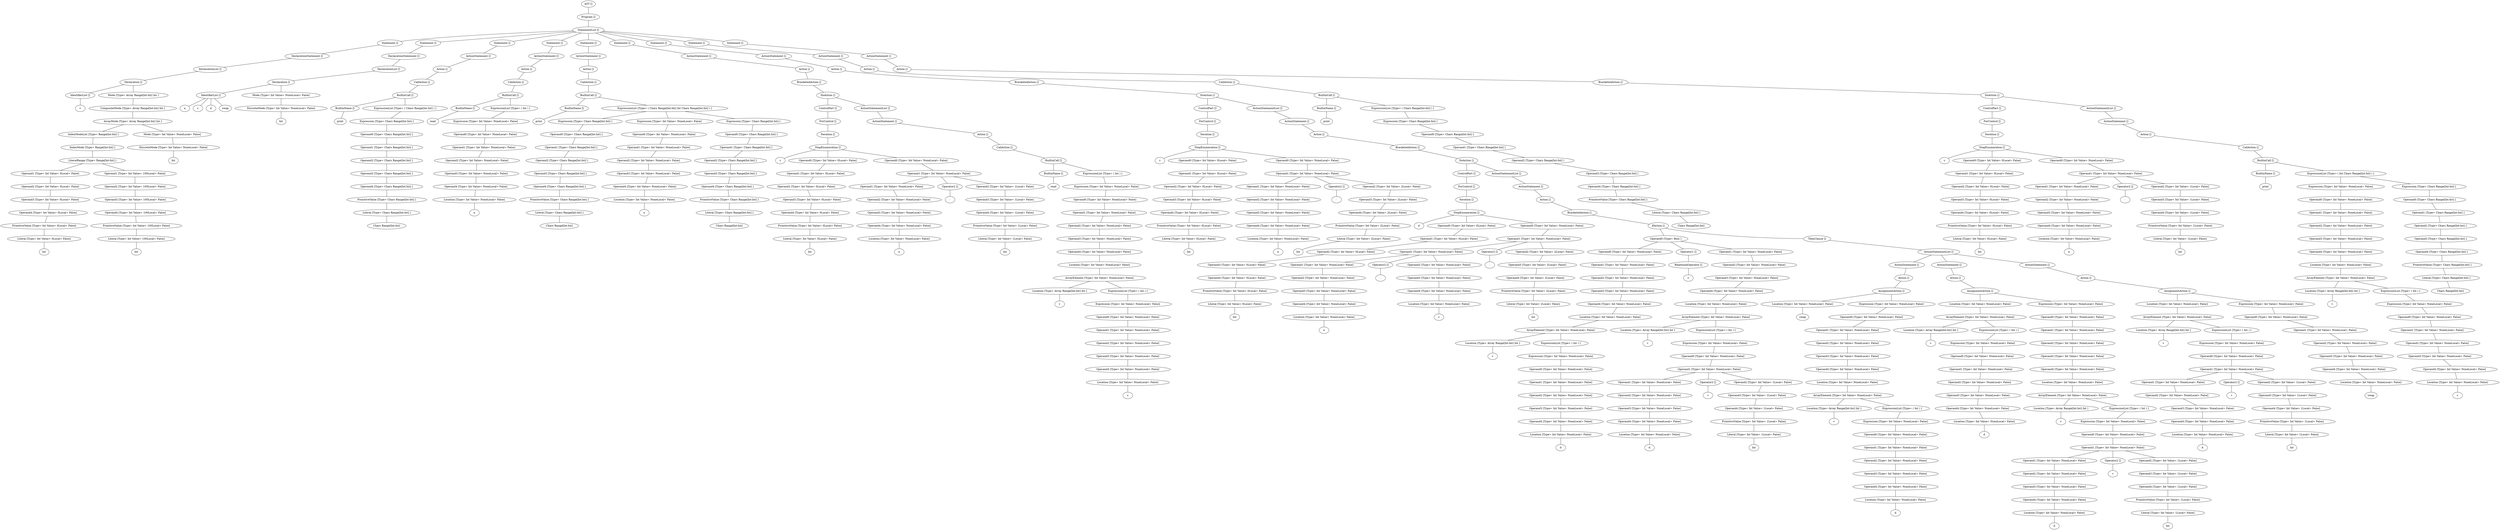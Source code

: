 graph G {
139842320703272 [label="AST []"];
139842320703384 [label="AST None"];
139842320703272 -- 139842320703384;
139842320703384 [label="Program []"];
139842320764600 [label="Program None"];
139842320703384 -- 139842320764600;
139842320764600 [label="StatementList []"];
139842321196704 [label="StatementList None"];
139842320764600 -- 139842321196704;
139842321196704 [label="Statement []"];
139842321249784 [label="Statement None"];
139842321196704 -- 139842321249784;
139842321249784 [label="DeclarationStatement []"];
139842321197096 [label="DeclarationStatement None"];
139842321249784 -- 139842321197096;
139842321197096 [label="DeclarationList []"];
139842321251800 [label="DeclarationList None"];
139842321197096 -- 139842321251800;
139842321251800 [label="Declaration []"];
139842321197208 [label="Declaration None"];
139842321251800 -- 139842321197208;
139842321197208 [label="IdentifierList []"];
12720041032267020930 [label=v];
139842321197208 -- 12720041032267020930;
139842321251688 [label="Declaration None"];
139842321251800 -- 139842321251688;
139842321251688 [label="Mode [Type= Array Range[Int:Int] Int ]"];
139842321196872 [label="Mode Array Range[Int:Int] Int"];
139842321251688 -- 139842321196872;
139842321196872 [label="CompositeMode [Type= Array Range[Int:Int] Int ]"];
139842321251744 [label="CompositeMode Array Range[Int:Int] Int"];
139842321196872 -- 139842321251744;
139842321251744 [label="ArrayMode [Type= Array Range[Int:Int] Int ]"];
139842321251184 [label="ArrayMode Array Range[Int:Int] Int"];
139842321251744 -- 139842321251184;
139842321251184 [label="IndexModeList [Type= Range[Int:Int] ]"];
139842321250792 [label="IndexModeList Range[Int:Int]"];
139842321251184 -- 139842321250792;
139842321250792 [label="IndexMode [Type= Range[Int:Int] ]"];
139842321251016 [label="IndexMode Range[Int:Int]"];
139842321250792 -- 139842321251016;
139842321251016 [label="LiteralRange [Type= Range[Int:Int] ]"];
139842321250512 [label="LiteralRange Range[Int:Int]"];
139842321251016 -- 139842321250512;
139842321250512 [label="Operand1 [Type= Int Value= 0Local= False]"];
139842321250456 [label="Operand1 Int"];
139842321250512 -- 139842321250456;
139842321250456 [label="Operand2 [Type= Int Value= 0Local= False]"];
139842321250288 [label="Operand2 Int"];
139842321250456 -- 139842321250288;
139842321250288 [label="Operand3 [Type= Int Value= 0Local= False]"];
139842321250008 [label="Operand3 Int"];
139842321250288 -- 139842321250008;
139842321250008 [label="Operand4 [Type= Int Value= 0Local= False]"];
139842321250848 [label="Operand4 Int"];
139842321250008 -- 139842321250848;
139842321250848 [label="PrimitiveValue [Type= Int Value= 0Local= False]"];
139842321197040 [label="PrimitiveValue Int"];
139842321250848 -- 139842321197040;
139842321197040 [label="Literal [Type= Int Value= 0Local= False]"];
12216059770608458370 [label=Int];
139842321197040 -- 12216059770608458370;
139842321251128 [label="LiteralRange Range[Int:Int]"];
139842321251016 -- 139842321251128;
139842321251128 [label="Operand1 [Type= Int Value= 100Local= False]"];
139842321250960 [label="Operand1 Int"];
139842321251128 -- 139842321250960;
139842321250960 [label="Operand2 [Type= Int Value= 100Local= False]"];
139842321252304 [label="Operand2 Int"];
139842321250960 -- 139842321252304;
139842321252304 [label="Operand3 [Type= Int Value= 100Local= False]"];
139842321250232 [label="Operand3 Int"];
139842321252304 -- 139842321250232;
139842321250232 [label="Operand4 [Type= Int Value= 100Local= False]"];
139842321250624 [label="Operand4 Int"];
139842321250232 -- 139842321250624;
139842321250624 [label="PrimitiveValue [Type= Int Value= 100Local= False]"];
139842321250064 [label="PrimitiveValue Int"];
139842321250624 -- 139842321250064;
139842321250064 [label="Literal [Type= Int Value= 100Local= False]"];
12727083392721450982 [label=Int];
139842321250064 -- 12727083392721450982;
139842321251240 [label="ArrayMode Array Range[Int:Int] Int"];
139842321251744 -- 139842321251240;
139842321251240 [label="Mode [Type= Int Value= NoneLocal= False]"];
139842321251352 [label="Mode Int"];
139842321251240 -- 139842321251352;
139842321251352 [label="DiscreteMode [Type= Int Value= NoneLocal= False]"];
9866920834913843516 [label=Int];
139842321251352 -- 9866920834913843516;
139842321251520 [label="StatementList None"];
139842320764600 -- 139842321251520;
139842321251520 [label="Statement []"];
139842321252136 [label="Statement None"];
139842321251520 -- 139842321252136;
139842321252136 [label="DeclarationStatement []"];
139842321250344 [label="DeclarationStatement None"];
139842321252136 -- 139842321250344;
139842321250344 [label="DeclarationList []"];
139842321251912 [label="DeclarationList None"];
139842321250344 -- 139842321251912;
139842321251912 [label="Declaration []"];
139842321251856 [label="Declaration None"];
139842321251912 -- 139842321251856;
139842321251856 [label="IdentifierList []"];
10211765210280245274 [label=n];
139842321251856 -- 10211765210280245274;
12060252665502109415 [label=c];
139842321251856 -- 12060252665502109415;
11877415220258737097 [label=d];
139842321251856 -- 11877415220258737097;
11336898923072706810 [label=swap];
139842321251856 -- 11336898923072706810;
139842321251408 [label="Declaration None"];
139842321251912 -- 139842321251408;
139842321251408 [label="Mode [Type= Int Value= NoneLocal= False]"];
139842321252024 [label="Mode Int"];
139842321251408 -- 139842321252024;
139842321252024 [label="DiscreteMode [Type= Int Value= NoneLocal= False]"];
11165804209212727778 [label=Int];
139842321252024 -- 11165804209212727778;
139842320785928 [label="StatementList None"];
139842320764600 -- 139842320785928;
139842320785928 [label="Statement []"];
139842320787440 [label="Statement None"];
139842320785928 -- 139842320787440;
139842320787440 [label="ActionStatement []"];
139842320787384 [label="ActionStatement None"];
139842320787440 -- 139842320787384;
139842320787384 [label="Action []"];
139842321252080 [label="Action None"];
139842320787384 -- 139842321252080;
139842321252080 [label="CallAction []"];
139842320787104 [label="CallAction None"];
139842321252080 -- 139842320787104;
139842320787104 [label="BuiltinCall []"];
139842321197264 [label="BuiltinCall None"];
139842320787104 -- 139842321197264;
139842321197264 [label="BuiltinName []"];
11423046915701303105 [label=print];
139842321197264 -- 11423046915701303105;
139842320786992 [label="BuiltinCall None"];
139842320787104 -- 139842320786992;
139842320786992 [label="ExpressionList [Type= ( Chars Range[Int:Int] ) ]"];
139842320786936 [label="ExpressionList ( Chars Range[Int:Int] )"];
139842320786992 -- 139842320786936;
139842320786936 [label="Expression [Type= Chars Range[Int:Int] ]"];
139842320786824 [label="Expression Chars Range[Int:Int]"];
139842320786936 -- 139842320786824;
139842320786824 [label="Operand0 [Type= Chars Range[Int:Int] ]"];
139842320786768 [label="Operand0 Chars Range[Int:Int]"];
139842320786824 -- 139842320786768;
139842320786768 [label="Operand1 [Type= Chars Range[Int:Int] ]"];
139842320786544 [label="Operand1 Chars Range[Int:Int]"];
139842320786768 -- 139842320786544;
139842320786544 [label="Operand2 [Type= Chars Range[Int:Int] ]"];
139842320786712 [label="Operand2 Chars Range[Int:Int]"];
139842320786544 -- 139842320786712;
139842320786712 [label="Operand3 [Type= Chars Range[Int:Int] ]"];
139842321196816 [label="Operand3 Chars Range[Int:Int]"];
139842320786712 -- 139842321196816;
139842321196816 [label="Operand4 [Type= Chars Range[Int:Int] ]"];
139842320786096 [label="Operand4 Chars Range[Int:Int]"];
139842321196816 -- 139842320786096;
139842320786096 [label="PrimitiveValue [Type= Chars Range[Int:Int] ]"];
139842320786208 [label="PrimitiveValue Chars Range[Int:Int]"];
139842320786096 -- 139842320786208;
139842320786208 [label="Literal [Type= Chars Range[Int:Int] ]"];
11605008480123605021 [label="Chars Range[Int:Int]"];
139842320786208 -- 11605008480123605021;
139842320787496 [label="StatementList None"];
139842320764600 -- 139842320787496;
139842320787496 [label="Statement []"];
139842320788448 [label="Statement None"];
139842320787496 -- 139842320788448;
139842320788448 [label="ActionStatement []"];
139842320788336 [label="ActionStatement None"];
139842320788448 -- 139842320788336;
139842320788336 [label="Action []"];
139842320787608 [label="Action None"];
139842320788336 -- 139842320787608;
139842320787608 [label="CallAction []"];
139842320788056 [label="CallAction None"];
139842320787608 -- 139842320788056;
139842320788056 [label="BuiltinCall []"];
139842321250680 [label="BuiltinCall None"];
139842320788056 -- 139842321250680;
139842321250680 [label="BuiltinName []"];
10662643353580689389 [label=read];
139842321250680 -- 10662643353580689389;
139842320788224 [label="BuiltinCall None"];
139842320788056 -- 139842320788224;
139842320788224 [label="ExpressionList [Type= ( Int ) ]"];
139842320787888 [label="ExpressionList ( Int )"];
139842320788224 -- 139842320787888;
139842320787888 [label="Expression [Type= Int Value= NoneLocal= False]"];
139842320788000 [label="Expression Int"];
139842320787888 -- 139842320788000;
139842320788000 [label="Operand0 [Type= Int Value= NoneLocal= False]"];
139842320787832 [label="Operand0 Int"];
139842320788000 -- 139842320787832;
139842320787832 [label="Operand1 [Type= Int Value= NoneLocal= False]"];
139842320787944 [label="Operand1 Int"];
139842320787832 -- 139842320787944;
139842320787944 [label="Operand2 [Type= Int Value= NoneLocal= False]"];
139842321252248 [label="Operand2 Int"];
139842320787944 -- 139842321252248;
139842321252248 [label="Operand3 [Type= Int Value= NoneLocal= False]"];
139842320787664 [label="Operand3 Int"];
139842321252248 -- 139842320787664;
139842320787664 [label="Operand4 [Type= Int Value= NoneLocal= False]"];
139842320787552 [label="Operand4 Int"];
139842320787664 -- 139842320787552;
139842320787552 [label="Location [Type= Int Value= NoneLocal= False]"];
9397450439219698588 [label=n];
139842320787552 -- 9397450439219698588;
139842320788504 [label="StatementList None"];
139842320764600 -- 139842320788504;
139842320788504 [label="Statement []"];
139842320806352 [label="Statement None"];
139842320788504 -- 139842320806352;
139842320806352 [label="ActionStatement []"];
139842320807248 [label="ActionStatement None"];
139842320806352 -- 139842320807248;
139842320807248 [label="Action []"];
139842320788672 [label="Action None"];
139842320807248 -- 139842320788672;
139842320788672 [label="CallAction []"];
139842320806464 [label="CallAction None"];
139842320788672 -- 139842320806464;
139842320806464 [label="BuiltinCall []"];
139842320787272 [label="BuiltinCall None"];
139842320806464 -- 139842320787272;
139842320787272 [label="BuiltinName []"];
12579668699323175012 [label=print];
139842320787272 -- 12579668699323175012;
139842320807080 [label="BuiltinCall None"];
139842320806464 -- 139842320807080;
139842320807080 [label="ExpressionList [Type= ( Chars Range[Int:Int] Int Chars Range[Int:Int] ) ]"];
139842320785592 [label="ExpressionList ( Chars Range[Int:Int] Int Chars Range[Int:Int] )"];
139842320807080 -- 139842320785592;
139842320785592 [label="Expression [Type= Chars Range[Int:Int] ]"];
139842320785536 [label="Expression Chars Range[Int:Int]"];
139842320785592 -- 139842320785536;
139842320785536 [label="Operand0 [Type= Chars Range[Int:Int] ]"];
139842320785480 [label="Operand0 Chars Range[Int:Int]"];
139842320785536 -- 139842320785480;
139842320785480 [label="Operand1 [Type= Chars Range[Int:Int] ]"];
139842320789344 [label="Operand1 Chars Range[Int:Int]"];
139842320785480 -- 139842320789344;
139842320789344 [label="Operand2 [Type= Chars Range[Int:Int] ]"];
139842320789400 [label="Operand2 Chars Range[Int:Int]"];
139842320789344 -- 139842320789400;
139842320789400 [label="Operand3 [Type= Chars Range[Int:Int] ]"];
139842320787160 [label="Operand3 Chars Range[Int:Int]"];
139842320789400 -- 139842320787160;
139842320787160 [label="Operand4 [Type= Chars Range[Int:Int] ]"];
139842320788784 [label="Operand4 Chars Range[Int:Int]"];
139842320787160 -- 139842320788784;
139842320788784 [label="PrimitiveValue [Type= Chars Range[Int:Int] ]"];
139842320788616 [label="PrimitiveValue Chars Range[Int:Int]"];
139842320788784 -- 139842320788616;
139842320788616 [label="Literal [Type= Chars Range[Int:Int] ]"];
11266680801666919374 [label="Chars Range[Int:Int]"];
139842320788616 -- 11266680801666919374;
139842320806240 [label="ExpressionList ( Chars Range[Int:Int] Int Chars Range[Int:Int] )"];
139842320807080 -- 139842320806240;
139842320806240 [label="Expression [Type= Int Value= NoneLocal= False]"];
139842320806128 [label="Expression Int"];
139842320806240 -- 139842320806128;
139842320806128 [label="Operand0 [Type= Int Value= NoneLocal= False]"];
139842320806072 [label="Operand0 Int"];
139842320806128 -- 139842320806072;
139842320806072 [label="Operand1 [Type= Int Value= NoneLocal= False]"];
139842320805960 [label="Operand1 Int"];
139842320806072 -- 139842320805960;
139842320805960 [label="Operand2 [Type= Int Value= NoneLocal= False]"];
139842320785816 [label="Operand2 Int"];
139842320805960 -- 139842320785816;
139842320785816 [label="Operand3 [Type= Int Value= NoneLocal= False]"];
139842320786040 [label="Operand3 Int"];
139842320785816 -- 139842320786040;
139842320786040 [label="Operand4 [Type= Int Value= NoneLocal= False]"];
139842320785984 [label="Operand4 Int"];
139842320786040 -- 139842320785984;
139842320785984 [label="Location [Type= Int Value= NoneLocal= False]"];
9669030883837663423 [label=n];
139842320785984 -- 9669030883837663423;
139842320807024 [label="ExpressionList ( Chars Range[Int:Int] Int Chars Range[Int:Int] )"];
139842320807080 -- 139842320807024;
139842320807024 [label="Expression [Type= Chars Range[Int:Int] ]"];
139842320806968 [label="Expression Chars Range[Int:Int]"];
139842320807024 -- 139842320806968;
139842320806968 [label="Operand0 [Type= Chars Range[Int:Int] ]"];
139842320806408 [label="Operand0 Chars Range[Int:Int]"];
139842320806968 -- 139842320806408;
139842320806408 [label="Operand1 [Type= Chars Range[Int:Int] ]"];
139842320806632 [label="Operand1 Chars Range[Int:Int]"];
139842320806408 -- 139842320806632;
139842320806632 [label="Operand2 [Type= Chars Range[Int:Int] ]"];
139842320785648 [label="Operand2 Chars Range[Int:Int]"];
139842320806632 -- 139842320785648;
139842320785648 [label="Operand3 [Type= Chars Range[Int:Int] ]"];
139842320806520 [label="Operand3 Chars Range[Int:Int]"];
139842320785648 -- 139842320806520;
139842320806520 [label="Operand4 [Type= Chars Range[Int:Int] ]"];
139842320789288 [label="Operand4 Chars Range[Int:Int]"];
139842320806520 -- 139842320789288;
139842320789288 [label="PrimitiveValue [Type= Chars Range[Int:Int] ]"];
139842320785704 [label="PrimitiveValue Chars Range[Int:Int]"];
139842320789288 -- 139842320785704;
139842320785704 [label="Literal [Type= Chars Range[Int:Int] ]"];
9533867453683216905 [label="Chars Range[Int:Int]"];
139842320785704 -- 9533867453683216905;
139842320806912 [label="StatementList None"];
139842320764600 -- 139842320806912;
139842320806912 [label="Statement []"];
139842292425000 [label="Statement None"];
139842320806912 -- 139842292425000;
139842292425000 [label="ActionStatement []"];
139842320808032 [label="ActionStatement None"];
139842292425000 -- 139842320808032;
139842320808032 [label="Action []"];
139842320806296 [label="Action None"];
139842320808032 -- 139842320806296;
139842320806296 [label="BracketedAction []"];
139842292425952 [label="BracketedAction None"];
139842320806296 -- 139842292425952;
139842292425952 [label="DoAction []"];
139842320807472 [label="DoAction None"];
139842292425952 -- 139842320807472;
139842320807472 [label="ControlPart []"];
139842320808480 [label="ControlPart None"];
139842320807472 -- 139842320808480;
139842320808480 [label="ForControl []"];
139842320807528 [label="ForControl None"];
139842320808480 -- 139842320807528;
139842320807528 [label="Iteration []"];
139842320808984 [label="Iteration None"];
139842320807528 -- 139842320808984;
139842320808984 [label="StepEnumeration []"];
9309514832194431099 [label=c];
139842320808984 -- 9309514832194431099;
139842320807920 [label="StepEnumeration None"];
139842320808984 -- 139842320807920;
139842320807920 [label="Operand0 [Type= Int Value= 0Local= False]"];
139842320807864 [label="Operand0 Int"];
139842320807920 -- 139842320807864;
139842320807864 [label="Operand1 [Type= Int Value= 0Local= False]"];
139842320807136 [label="Operand1 Int"];
139842320807864 -- 139842320807136;
139842320807136 [label="Operand2 [Type= Int Value= 0Local= False]"];
139842320788168 [label="Operand2 Int"];
139842320807136 -- 139842320788168;
139842320788168 [label="Operand3 [Type= Int Value= 0Local= False]"];
139842320807360 [label="Operand3 Int"];
139842320788168 -- 139842320807360;
139842320807360 [label="Operand4 [Type= Int Value= 0Local= False]"];
139842320807640 [label="Operand4 Int"];
139842320807360 -- 139842320807640;
139842320807640 [label="PrimitiveValue [Type= Int Value= 0Local= False]"];
139842320788280 [label="PrimitiveValue Int"];
139842320807640 -- 139842320788280;
139842320788280 [label="Literal [Type= Int Value= 0Local= False]"];
12935632216742045619 [label=Int];
139842320788280 -- 12935632216742045619;
139842320808424 [label="StepEnumeration None"];
139842320808984 -- 139842320808424;
139842320808424 [label="Operand0 [Type= Int Value= NoneLocal= False]"];
139842320808872 [label="Operand0 Int"];
139842320808424 -- 139842320808872;
139842320808872 [label="Operand1 [Type= Int Value= NoneLocal= False]"];
139842320808312 [label="Operand1 Int"];
139842320808872 -- 139842320808312;
139842320808312 [label="Operand1 [Type= Int Value= NoneLocal= False]"];
139842320808256 [label="Operand1 Int"];
139842320808312 -- 139842320808256;
139842320808256 [label="Operand2 [Type= Int Value= NoneLocal= False]"];
139842320808088 [label="Operand2 Int"];
139842320808256 -- 139842320808088;
139842320808088 [label="Operand3 [Type= Int Value= NoneLocal= False]"];
139842320808144 [label="Operand3 Int"];
139842320808088 -- 139842320808144;
139842320808144 [label="Operand4 [Type= Int Value= NoneLocal= False]"];
139842320807976 [label="Operand4 Int"];
139842320808144 -- 139842320807976;
139842320807976 [label="Location [Type= Int Value= NoneLocal= False]"];
13404010221887722002 [label=n];
139842320807976 -- 13404010221887722002;
139842320808368 [label="Operand1 Int"];
139842320808872 -- 139842320808368;
139842320808368 [label="Operator2 []"];
9294335394310025469 [label="-"];
139842320808368 -- 9294335394310025469;
139842320808816 [label="Operand1 Int"];
139842320808872 -- 139842320808816;
139842320808816 [label="Operand2 [Type= Int Value= 1Local= False]"];
139842320808760 [label="Operand2 Int"];
139842320808816 -- 139842320808760;
139842320808760 [label="Operand3 [Type= Int Value= 1Local= False]"];
139842320808648 [label="Operand3 Int"];
139842320808760 -- 139842320808648;
139842320808648 [label="Operand4 [Type= Int Value= 1Local= False]"];
139842320808536 [label="Operand4 Int"];
139842320808648 -- 139842320808536;
139842320808536 [label="PrimitiveValue [Type= Int Value= 1Local= False]"];
139842320808200 [label="PrimitiveValue Int"];
139842320808536 -- 139842320808200;
139842320808200 [label="Literal [Type= Int Value= 1Local= False]"];
13191225353159334919 [label=Int];
139842320808200 -- 13191225353159334919;
139842320809040 [label="DoAction None"];
139842292425952 -- 139842320809040;
139842320809040 [label="ActionStatementList []"];
139842292424832 [label="ActionStatementList None"];
139842320809040 -- 139842292424832;
139842292424832 [label="ActionStatement []"];
139842320809824 [label="ActionStatement None"];
139842292424832 -- 139842320809824;
139842320809824 [label="Action []"];
139842320807416 [label="Action None"];
139842320809824 -- 139842320807416;
139842320807416 [label="CallAction []"];
139842292426176 [label="CallAction None"];
139842320807416 -- 139842292426176;
139842292426176 [label="BuiltinCall []"];
139842320807584 [label="BuiltinCall None"];
139842292426176 -- 139842320807584;
139842320807584 [label="BuiltinName []"];
13310017036254171709 [label=read];
139842320807584 -- 13310017036254171709;
139842292426344 [label="BuiltinCall None"];
139842292426176 -- 139842292426344;
139842292426344 [label="ExpressionList [Type= ( Int ) ]"];
139842320809936 [label="ExpressionList ( Int )"];
139842292426344 -- 139842320809936;
139842320809936 [label="Expression [Type= Int Value= NoneLocal= False]"];
139842320809320 [label="Expression Int"];
139842320809936 -- 139842320809320;
139842320809320 [label="Operand0 [Type= Int Value= NoneLocal= False]"];
139842320809712 [label="Operand0 Int"];
139842320809320 -- 139842320809712;
139842320809712 [label="Operand1 [Type= Int Value= NoneLocal= False]"];
139842320809152 [label="Operand1 Int"];
139842320809712 -- 139842320809152;
139842320809152 [label="Operand2 [Type= Int Value= NoneLocal= False]"];
139842320809880 [label="Operand2 Int"];
139842320809152 -- 139842320809880;
139842320809880 [label="Operand3 [Type= Int Value= NoneLocal= False]"];
139842320809768 [label="Operand3 Int"];
139842320809880 -- 139842320809768;
139842320809768 [label="Operand4 [Type= Int Value= NoneLocal= False]"];
139842320807808 [label="Operand4 Int"];
139842320809768 -- 139842320807808;
139842320807808 [label="Location [Type= Int Value= NoneLocal= False]"];
139842320809656 [label="Location Int"];
139842320807808 -- 139842320809656;
139842320809656 [label="ArrayElement [Type= Int Value= NoneLocal= False]"];
139842320807752 [label="ArrayElement Int"];
139842320809656 -- 139842320807752;
139842320807752 [label="Location [Type= Array Range[Int:Int] Int ]"];
10754592179529503014 [label=v];
139842320807752 -- 10754592179529503014;
139842320809600 [label="ArrayElement Int"];
139842320809656 -- 139842320809600;
139842320809600 [label="ExpressionList [Type= ( Int ) ]"];
139842320809544 [label="ExpressionList ( Int )"];
139842320809600 -- 139842320809544;
139842320809544 [label="Expression [Type= Int Value= NoneLocal= False]"];
139842320809488 [label="Expression Int"];
139842320809544 -- 139842320809488;
139842320809488 [label="Operand0 [Type= Int Value= NoneLocal= False]"];
139842320809432 [label="Operand0 Int"];
139842320809488 -- 139842320809432;
139842320809432 [label="Operand1 [Type= Int Value= NoneLocal= False]"];
139842320809376 [label="Operand1 Int"];
139842320809432 -- 139842320809376;
139842320809376 [label="Operand2 [Type= Int Value= NoneLocal= False]"];
139842320809208 [label="Operand2 Int"];
139842320809376 -- 139842320809208;
139842320809208 [label="Operand3 [Type= Int Value= NoneLocal= False]"];
139842320809264 [label="Operand3 Int"];
139842320809208 -- 139842320809264;
139842320809264 [label="Operand4 [Type= Int Value= NoneLocal= False]"];
139842320809096 [label="Operand4 Int"];
139842320809264 -- 139842320809096;
139842320809096 [label="Location [Type= Int Value= NoneLocal= False]"];
11796345685395383219 [label=c];
139842320809096 -- 11796345685395383219;
139842292424944 [label="StatementList None"];
139842320764600 -- 139842292424944;
139842292424944 [label="Statement []"];
139842320702376 [label="Statement None"];
139842292424944 -- 139842320702376;
139842320702376 [label="ActionStatement []"];
139842292425448 [label="ActionStatement None"];
139842320702376 -- 139842292425448;
139842292425448 [label="Action []"];
139842292424888 [label="Action None"];
139842292425448 -- 139842292424888;
139842292424888 [label="BracketedAction []"];
139842320669216 [label="BracketedAction None"];
139842292424888 -- 139842320669216;
139842320669216 [label="DoAction []"];
139842292425168 [label="DoAction None"];
139842320669216 -- 139842292425168;
139842292425168 [label="ControlPart []"];
139842292425728 [label="ControlPart None"];
139842292425168 -- 139842292425728;
139842292425728 [label="ForControl []"];
139842292425224 [label="ForControl None"];
139842292425728 -- 139842292425224;
139842292425224 [label="Iteration []"];
139842320667704 [label="Iteration None"];
139842292425224 -- 139842320667704;
139842320667704 [label="StepEnumeration []"];
12440874340753702029 [label=c];
139842320667704 -- 12440874340753702029;
139842292425616 [label="StepEnumeration None"];
139842320667704 -- 139842292425616;
139842292425616 [label="Operand0 [Type= Int Value= 0Local= False]"];
139842292425560 [label="Operand0 Int"];
139842292425616 -- 139842292425560;
139842292425560 [label="Operand1 [Type= Int Value= 0Local= False]"];
139842292426008 [label="Operand1 Int"];
139842292425560 -- 139842292426008;
139842292426008 [label="Operand2 [Type= Int Value= 0Local= False]"];
139842320807192 [label="Operand2 Int"];
139842292426008 -- 139842320807192;
139842320807192 [label="Operand3 [Type= Int Value= 0Local= False]"];
139842292425056 [label="Operand3 Int"];
139842320807192 -- 139842292425056;
139842292425056 [label="Operand4 [Type= Int Value= 0Local= False]"];
139842292425336 [label="Operand4 Int"];
139842292425056 -- 139842292425336;
139842292425336 [label="PrimitiveValue [Type= Int Value= 0Local= False]"];
139842320807304 [label="PrimitiveValue Int"];
139842292425336 -- 139842320807304;
139842320807304 [label="Literal [Type= Int Value= 0Local= False]"];
12793758727433470372 [label=Int];
139842320807304 -- 12793758727433470372;
139842320667144 [label="StepEnumeration None"];
139842320667704 -- 139842320667144;
139842320667144 [label="Operand0 [Type= Int Value= NoneLocal= False]"];
139842320667592 [label="Operand0 Int"];
139842320667144 -- 139842320667592;
139842320667592 [label="Operand1 [Type= Int Value= NoneLocal= False]"];
139842320667088 [label="Operand1 Int"];
139842320667592 -- 139842320667088;
139842320667088 [label="Operand1 [Type= Int Value= NoneLocal= False]"];
139842320666976 [label="Operand1 Int"];
139842320667088 -- 139842320666976;
139842320666976 [label="Operand2 [Type= Int Value= NoneLocal= False]"];
139842292425784 [label="Operand2 Int"];
139842320666976 -- 139842292425784;
139842292425784 [label="Operand3 [Type= Int Value= NoneLocal= False]"];
139842292425840 [label="Operand3 Int"];
139842292425784 -- 139842292425840;
139842292425840 [label="Operand4 [Type= Int Value= NoneLocal= False]"];
139842292425672 [label="Operand4 Int"];
139842292425840 -- 139842292425672;
139842292425672 [label="Location [Type= Int Value= NoneLocal= False]"];
13659173764892435066 [label=n];
139842292425672 -- 13659173764892435066;
139842320667032 [label="Operand1 Int"];
139842320667592 -- 139842320667032;
139842320667032 [label="Operator2 []"];
10469591709229767035 [label="-"];
139842320667032 -- 10469591709229767035;
139842320667536 [label="Operand1 Int"];
139842320667592 -- 139842320667536;
139842320667536 [label="Operand2 [Type= Int Value= 2Local= False]"];
139842320667480 [label="Operand2 Int"];
139842320667536 -- 139842320667480;
139842320667480 [label="Operand3 [Type= Int Value= 2Local= False]"];
139842320667368 [label="Operand3 Int"];
139842320667480 -- 139842320667368;
139842320667368 [label="Operand4 [Type= Int Value= 2Local= False]"];
139842320667256 [label="Operand4 Int"];
139842320667368 -- 139842320667256;
139842320667256 [label="PrimitiveValue [Type= Int Value= 2Local= False]"];
139842292425896 [label="PrimitiveValue Int"];
139842320667256 -- 139842292425896;
139842292425896 [label="Literal [Type= Int Value= 2Local= False]"];
13253173590378308518 [label=Int];
139842292425896 -- 13253173590378308518;
139842320667648 [label="DoAction None"];
139842320669216 -- 139842320667648;
139842320667648 [label="ActionStatementList []"];
139842320701648 [label="ActionStatementList None"];
139842320667648 -- 139842320701648;
139842320701648 [label="ActionStatement []"];
139842320668432 [label="ActionStatement None"];
139842320701648 -- 139842320668432;
139842320668432 [label="Action []"];
139842292425504 [label="Action None"];
139842320668432 -- 139842292425504;
139842292425504 [label="BracketedAction []"];
139842320700528 [label="BracketedAction None"];
139842292425504 -- 139842320700528;
139842320700528 [label="DoAction []"];
139842320667760 [label="DoAction None"];
139842320700528 -- 139842320667760;
139842320667760 [label="ControlPart []"];
139842320669328 [label="ControlPart None"];
139842320667760 -- 139842320669328;
139842320669328 [label="ForControl []"];
139842320667816 [label="ForControl None"];
139842320669328 -- 139842320667816;
139842320667816 [label="Iteration []"];
139842320669720 [label="Iteration None"];
139842320667816 -- 139842320669720;
139842320669720 [label="StepEnumeration []"];
13635493444207654016 [label=d];
139842320669720 -- 13635493444207654016;
139842320668320 [label="StepEnumeration None"];
139842320669720 -- 139842320668320;
139842320668320 [label="Operand0 [Type= Int Value= 0Local= False]"];
139842320668264 [label="Operand0 Int"];
139842320668320 -- 139842320668264;
139842320668264 [label="Operand1 [Type= Int Value= 0Local= False]"];
139842320668208 [label="Operand1 Int"];
139842320668264 -- 139842320668208;
139842320668208 [label="Operand2 [Type= Int Value= 0Local= False]"];
139842320668152 [label="Operand2 Int"];
139842320668208 -- 139842320668152;
139842320668152 [label="Operand3 [Type= Int Value= 0Local= False]"];
139842292425112 [label="Operand3 Int"];
139842320668152 -- 139842292425112;
139842292425112 [label="Operand4 [Type= Int Value= 0Local= False]"];
139842320667928 [label="Operand4 Int"];
139842292425112 -- 139842320667928;
139842320667928 [label="PrimitiveValue [Type= Int Value= 0Local= False]"];
139842292425280 [label="PrimitiveValue Int"];
139842320667928 -- 139842292425280;
139842292425280 [label="Literal [Type= Int Value= 0Local= False]"];
9362023271486978724 [label=Int];
139842292425280 -- 9362023271486978724;
139842320669272 [label="StepEnumeration None"];
139842320669720 -- 139842320669272;
139842320669272 [label="Operand0 [Type= Int Value= NoneLocal= False]"];
139842320669608 [label="Operand0 Int"];
139842320669272 -- 139842320669608;
139842320669608 [label="Operand1 [Type= Int Value= NoneLocal= False]"];
139842320669160 [label="Operand1 Int"];
139842320669608 -- 139842320669160;
139842320669160 [label="Operand1 [Type= Int Value= NoneLocal= False]"];
139842320668712 [label="Operand1 Int"];
139842320669160 -- 139842320668712;
139842320668712 [label="Operand1 [Type= Int Value= NoneLocal= False]"];
139842320668656 [label="Operand1 Int"];
139842320668712 -- 139842320668656;
139842320668656 [label="Operand2 [Type= Int Value= NoneLocal= False]"];
139842320668488 [label="Operand2 Int"];
139842320668656 -- 139842320668488;
139842320668488 [label="Operand3 [Type= Int Value= NoneLocal= False]"];
139842320668544 [label="Operand3 Int"];
139842320668488 -- 139842320668544;
139842320668544 [label="Operand4 [Type= Int Value= NoneLocal= False]"];
139842320668376 [label="Operand4 Int"];
139842320668544 -- 139842320668376;
139842320668376 [label="Location [Type= Int Value= NoneLocal= False]"];
12320853532067364461 [label=n];
139842320668376 -- 12320853532067364461;
139842320668768 [label="Operand1 Int"];
139842320669160 -- 139842320668768;
139842320668768 [label="Operator2 []"];
12476225693347223298 [label="-"];
139842320668768 -- 12476225693347223298;
139842320669104 [label="Operand1 Int"];
139842320669160 -- 139842320669104;
139842320669104 [label="Operand2 [Type= Int Value= NoneLocal= False]"];
139842320668992 [label="Operand2 Int"];
139842320669104 -- 139842320668992;
139842320668992 [label="Operand3 [Type= Int Value= NoneLocal= False]"];
139842320668936 [label="Operand3 Int"];
139842320668992 -- 139842320668936;
139842320668936 [label="Operand4 [Type= Int Value= NoneLocal= False]"];
139842320668600 [label="Operand4 Int"];
139842320668936 -- 139842320668600;
139842320668600 [label="Location [Type= Int Value= NoneLocal= False]"];
9963137530295669168 [label=c];
139842320668600 -- 9963137530295669168;
139842320668824 [label="Operand1 Int"];
139842320669608 -- 139842320668824;
139842320668824 [label="Operator2 []"];
10045968599652260822 [label="-"];
139842320668824 -- 10045968599652260822;
139842320669552 [label="Operand1 Int"];
139842320669608 -- 139842320669552;
139842320669552 [label="Operand2 [Type= Int Value= 2Local= False]"];
139842320669496 [label="Operand2 Int"];
139842320669552 -- 139842320669496;
139842320669496 [label="Operand3 [Type= Int Value= 2Local= False]"];
139842320668880 [label="Operand3 Int"];
139842320669496 -- 139842320668880;
139842320668880 [label="Operand4 [Type= Int Value= 2Local= False]"];
139842320669384 [label="Operand4 Int"];
139842320668880 -- 139842320669384;
139842320669384 [label="PrimitiveValue [Type= Int Value= 2Local= False]"];
139842320669048 [label="PrimitiveValue Int"];
139842320669384 -- 139842320669048;
139842320669048 [label="Literal [Type= Int Value= 2Local= False]"];
12640307871036098862 [label=Int];
139842320669048 -- 12640307871036098862;
139842320669664 [label="DoAction None"];
139842320700528 -- 139842320669664;
139842320669664 [label="ActionStatementList []"];
139842320688520 [label="ActionStatementList None"];
139842320669664 -- 139842320688520;
139842320688520 [label="ActionStatement []"];
139842320688688 [label="ActionStatement None"];
139842320688520 -- 139842320688688;
139842320688688 [label="Action []"];
139842320668040 [label="Action None"];
139842320688688 -- 139842320668040;
139842320668040 [label="BracketedAction []"];
139842320688464 [label="BracketedAction None"];
139842320668040 -- 139842320688464;
139842320688464 [label="IfAction []"];
139842320688016 [label="IfAction None"];
139842320688464 -- 139842320688016;
139842320688016 [label="Operand0 [Type= Bool ]"];
139842320669944 [label="Operand0 Bool"];
139842320688016 -- 139842320669944;
139842320669944 [label="Operand0 [Type= Int Value= NoneLocal= False]"];
139842320670336 [label="Operand0 Int"];
139842320669944 -- 139842320670336;
139842320670336 [label="Operand1 [Type= Int Value= NoneLocal= False]"];
139842320669776 [label="Operand1 Int"];
139842320670336 -- 139842320669776;
139842320669776 [label="Operand2 [Type= Int Value= NoneLocal= False]"];
139842320670504 [label="Operand2 Int"];
139842320669776 -- 139842320670504;
139842320670504 [label="Operand3 [Type= Int Value= NoneLocal= False]"];
139842320670392 [label="Operand3 Int"];
139842320670504 -- 139842320670392;
139842320670392 [label="Operand4 [Type= Int Value= NoneLocal= False]"];
139842320667200 [label="Operand4 Int"];
139842320670392 -- 139842320667200;
139842320667200 [label="Location [Type= Int Value= NoneLocal= False]"];
139842320670280 [label="Location Int"];
139842320667200 -- 139842320670280;
139842320670280 [label="ArrayElement [Type= Int Value= NoneLocal= False]"];
139842320667872 [label="ArrayElement Int"];
139842320670280 -- 139842320667872;
139842320667872 [label="Location [Type= Array Range[Int:Int] Int ]"];
11503392307069489056 [label=v];
139842320667872 -- 11503392307069489056;
139842320670224 [label="ArrayElement Int"];
139842320670280 -- 139842320670224;
139842320670224 [label="ExpressionList [Type= ( Int ) ]"];
139842320670168 [label="ExpressionList ( Int )"];
139842320670224 -- 139842320670168;
139842320670168 [label="Expression [Type= Int Value= NoneLocal= False]"];
139842320670112 [label="Expression Int"];
139842320670168 -- 139842320670112;
139842320670112 [label="Operand0 [Type= Int Value= NoneLocal= False]"];
139842320670056 [label="Operand0 Int"];
139842320670112 -- 139842320670056;
139842320670056 [label="Operand1 [Type= Int Value= NoneLocal= False]"];
139842320670000 [label="Operand1 Int"];
139842320670056 -- 139842320670000;
139842320670000 [label="Operand2 [Type= Int Value= NoneLocal= False]"];
139842320669832 [label="Operand2 Int"];
139842320670000 -- 139842320669832;
139842320669832 [label="Operand3 [Type= Int Value= NoneLocal= False]"];
139842320669888 [label="Operand3 Int"];
139842320669832 -- 139842320669888;
139842320669888 [label="Operand4 [Type= Int Value= NoneLocal= False]"];
139842320668096 [label="Operand4 Int"];
139842320669888 -- 139842320668096;
139842320668096 [label="Location [Type= Int Value= NoneLocal= False]"];
9595027676410553585 [label=d];
139842320668096 -- 9595027676410553585;
139842320670448 [label="Operand0 Bool"];
139842320688016 -- 139842320670448;
139842320670448 [label="Operator1 []"];
139842320670560 [label="Operator1 None"];
139842320670448 -- 139842320670560;
139842320670560 [label="RelationalOperator []"];
11247826587417892726 [label=">"];
139842320670560 -- 11247826587417892726;
139842320688240 [label="Operand0 Bool"];
139842320688016 -- 139842320688240;
139842320688240 [label="Operand1 [Type= Int Value= NoneLocal= False]"];
139842320687344 [label="Operand1 Int"];
139842320688240 -- 139842320687344;
139842320687344 [label="Operand2 [Type= Int Value= NoneLocal= False]"];
139842320688576 [label="Operand2 Int"];
139842320687344 -- 139842320688576;
139842320688576 [label="Operand3 [Type= Int Value= NoneLocal= False]"];
139842320688408 [label="Operand3 Int"];
139842320688576 -- 139842320688408;
139842320688408 [label="Operand4 [Type= Int Value= NoneLocal= False]"];
139842320687288 [label="Operand4 Int"];
139842320688408 -- 139842320687288;
139842320687288 [label="Location [Type= Int Value= NoneLocal= False]"];
139842320687792 [label="Location Int"];
139842320687288 -- 139842320687792;
139842320687792 [label="ArrayElement [Type= Int Value= NoneLocal= False]"];
139842320670672 [label="ArrayElement Int"];
139842320687792 -- 139842320670672;
139842320670672 [label="Location [Type= Array Range[Int:Int] Int ]"];
11857453279319473765 [label=v];
139842320670672 -- 11857453279319473765;
139842320688352 [label="ArrayElement Int"];
139842320687792 -- 139842320688352;
139842320688352 [label="ExpressionList [Type= ( Int ) ]"];
139842320688296 [label="ExpressionList ( Int )"];
139842320688352 -- 139842320688296;
139842320688296 [label="Expression [Type= Int Value= NoneLocal= False]"];
139842320687736 [label="Expression Int"];
139842320688296 -- 139842320687736;
139842320687736 [label="Operand0 [Type= Int Value= NoneLocal= False]"];
139842320688184 [label="Operand0 Int"];
139842320687736 -- 139842320688184;
139842320688184 [label="Operand1 [Type= Int Value= NoneLocal= False]"];
139842320687624 [label="Operand1 Int"];
139842320688184 -- 139842320687624;
139842320687624 [label="Operand1 [Type= Int Value= NoneLocal= False]"];
139842320687568 [label="Operand1 Int"];
139842320687624 -- 139842320687568;
139842320687568 [label="Operand2 [Type= Int Value= NoneLocal= False]"];
139842320687400 [label="Operand2 Int"];
139842320687568 -- 139842320687400;
139842320687400 [label="Operand3 [Type= Int Value= NoneLocal= False]"];
139842320687456 [label="Operand3 Int"];
139842320687400 -- 139842320687456;
139842320687456 [label="Operand4 [Type= Int Value= NoneLocal= False]"];
139842320687176 [label="Operand4 Int"];
139842320687456 -- 139842320687176;
139842320687176 [label="Location [Type= Int Value= NoneLocal= False]"];
12384374974173308991 [label=d];
139842320687176 -- 12384374974173308991;
139842320687680 [label="Operand1 Int"];
139842320688184 -- 139842320687680;
139842320687680 [label="Operator2 []"];
10896328626064060794 [label="+"];
139842320687680 -- 10896328626064060794;
139842320688128 [label="Operand1 Int"];
139842320688184 -- 139842320688128;
139842320688128 [label="Operand2 [Type= Int Value= 1Local= False]"];
139842320688072 [label="Operand2 Int"];
139842320688128 -- 139842320688072;
139842320688072 [label="Operand3 [Type= Int Value= 1Local= False]"];
139842320687960 [label="Operand3 Int"];
139842320688072 -- 139842320687960;
139842320687960 [label="Operand4 [Type= Int Value= 1Local= False]"];
139842320687848 [label="Operand4 Int"];
139842320687960 -- 139842320687848;
139842320687848 [label="PrimitiveValue [Type= Int Value= 1Local= False]"];
139842320687512 [label="PrimitiveValue Int"];
139842320687848 -- 139842320687512;
139842320687512 [label="Literal [Type= Int Value= 1Local= False]"];
11479689263708125290 [label=Int];
139842320687512 -- 11479689263708125290;
139842320700416 [label="IfAction None"];
139842320688464 -- 139842320700416;
139842320700416 [label="ThenClause []"];
139842320702208 [label="ThenClause None"];
139842320700416 -- 139842320702208;
139842320702208 [label="ActionStatementList []"];
139842320689920 [label="ActionStatementList None"];
139842320702208 -- 139842320689920;
139842320689920 [label="ActionStatement []"];
139842320688744 [label="ActionStatement None"];
139842320689920 -- 139842320688744;
139842320688744 [label="Action []"];
139842320689808 [label="Action None"];
139842320688744 -- 139842320689808;
139842320689808 [label="AssignmentAction []"];
139842320670616 [label="AssignmentAction None"];
139842320689808 -- 139842320670616;
139842320670616 [label="Location [Type= Int Value= NoneLocal= False]"];
13513196262869956616 [label=swap];
139842320670616 -- 13513196262869956616;
139842320689752 [label="AssignmentAction None"];
139842320689808 -- 139842320689752;
139842320689752 [label="Expression [Type= Int Value= NoneLocal= False]"];
139842320689136 [label="Expression Int"];
139842320689752 -- 139842320689136;
139842320689136 [label="Operand0 [Type= Int Value= NoneLocal= False]"];
139842320689528 [label="Operand0 Int"];
139842320689136 -- 139842320689528;
139842320689528 [label="Operand1 [Type= Int Value= NoneLocal= False]"];
139842320688968 [label="Operand1 Int"];
139842320689528 -- 139842320688968;
139842320688968 [label="Operand2 [Type= Int Value= NoneLocal= False]"];
139842320689696 [label="Operand2 Int"];
139842320688968 -- 139842320689696;
139842320689696 [label="Operand3 [Type= Int Value= NoneLocal= False]"];
139842320689584 [label="Operand3 Int"];
139842320689696 -- 139842320689584;
139842320689584 [label="Operand4 [Type= Int Value= NoneLocal= False]"];
139842320687232 [label="Operand4 Int"];
139842320689584 -- 139842320687232;
139842320687232 [label="Location [Type= Int Value= NoneLocal= False]"];
139842320689472 [label="Location Int"];
139842320687232 -- 139842320689472;
139842320689472 [label="ArrayElement [Type= Int Value= NoneLocal= False]"];
139842320688856 [label="ArrayElement Int"];
139842320689472 -- 139842320688856;
139842320688856 [label="Location [Type= Array Range[Int:Int] Int ]"];
13238984663246376241 [label=v];
139842320688856 -- 13238984663246376241;
139842320689416 [label="ArrayElement Int"];
139842320689472 -- 139842320689416;
139842320689416 [label="ExpressionList [Type= ( Int ) ]"];
139842320689360 [label="ExpressionList ( Int )"];
139842320689416 -- 139842320689360;
139842320689360 [label="Expression [Type= Int Value= NoneLocal= False]"];
139842320689304 [label="Expression Int"];
139842320689360 -- 139842320689304;
139842320689304 [label="Operand0 [Type= Int Value= NoneLocal= False]"];
139842320689248 [label="Operand0 Int"];
139842320689304 -- 139842320689248;
139842320689248 [label="Operand1 [Type= Int Value= NoneLocal= False]"];
139842320689192 [label="Operand1 Int"];
139842320689248 -- 139842320689192;
139842320689192 [label="Operand2 [Type= Int Value= NoneLocal= False]"];
139842320689024 [label="Operand2 Int"];
139842320689192 -- 139842320689024;
139842320689024 [label="Operand3 [Type= Int Value= NoneLocal= False]"];
139842320689080 [label="Operand3 Int"];
139842320689024 -- 139842320689080;
139842320689080 [label="Operand4 [Type= Int Value= NoneLocal= False]"];
139842320688632 [label="Operand4 Int"];
139842320689080 -- 139842320688632;
139842320688632 [label="Location [Type= Int Value= NoneLocal= False]"];
11262396623647273416 [label=d];
139842320688632 -- 11262396623647273416;
139842320700472 [label="ActionStatementList None"];
139842320702208 -- 139842320700472;
139842320700472 [label="ActionStatement []"];
139842320690816 [label="ActionStatement None"];
139842320700472 -- 139842320690816;
139842320690816 [label="Action []"];
139842320700360 [label="Action None"];
139842320690816 -- 139842320700360;
139842320700360 [label="AssignmentAction []"];
139842320689640 [label="AssignmentAction None"];
139842320700360 -- 139842320689640;
139842320689640 [label="Location [Type= Int Value= NoneLocal= False]"];
139842320690592 [label="Location Int"];
139842320689640 -- 139842320690592;
139842320690592 [label="ArrayElement [Type= Int Value= NoneLocal= False]"];
139842320688912 [label="ArrayElement Int"];
139842320690592 -- 139842320688912;
139842320688912 [label="Location [Type= Array Range[Int:Int] Int ]"];
11064634258058305824 [label=v];
139842320688912 -- 11064634258058305824;
139842320690536 [label="ArrayElement Int"];
139842320690592 -- 139842320690536;
139842320690536 [label="ExpressionList [Type= ( Int ) ]"];
139842320690480 [label="ExpressionList ( Int )"];
139842320690536 -- 139842320690480;
139842320690480 [label="Expression [Type= Int Value= NoneLocal= False]"];
139842320690424 [label="Expression Int"];
139842320690480 -- 139842320690424;
139842320690424 [label="Operand0 [Type= Int Value= NoneLocal= False]"];
139842320690368 [label="Operand0 Int"];
139842320690424 -- 139842320690368;
139842320690368 [label="Operand1 [Type= Int Value= NoneLocal= False]"];
139842320690312 [label="Operand1 Int"];
139842320690368 -- 139842320690312;
139842320690312 [label="Operand2 [Type= Int Value= NoneLocal= False]"];
139842320690144 [label="Operand2 Int"];
139842320690312 -- 139842320690144;
139842320690144 [label="Operand3 [Type= Int Value= NoneLocal= False]"];
139842320690200 [label="Operand3 Int"];
139842320690144 -- 139842320690200;
139842320690200 [label="Operand4 [Type= Int Value= NoneLocal= False]"];
139842320690032 [label="Operand4 Int"];
139842320690200 -- 139842320690032;
139842320690032 [label="Location [Type= Int Value= NoneLocal= False]"];
13580419549721596733 [label=d];
139842320690032 -- 13580419549721596733;
139842320700304 [label="AssignmentAction None"];
139842320700360 -- 139842320700304;
139842320700304 [label="Expression [Type= Int Value= NoneLocal= False]"];
139842320699744 [label="Expression Int"];
139842320700304 -- 139842320699744;
139842320699744 [label="Operand0 [Type= Int Value= NoneLocal= False]"];
139842320699968 [label="Operand0 Int"];
139842320699744 -- 139842320699968;
139842320699968 [label="Operand1 [Type= Int Value= NoneLocal= False]"];
139842320690256 [label="Operand1 Int"];
139842320699968 -- 139842320690256;
139842320690256 [label="Operand2 [Type= Int Value= NoneLocal= False]"];
139842320700248 [label="Operand2 Int"];
139842320690256 -- 139842320700248;
139842320700248 [label="Operand3 [Type= Int Value= NoneLocal= False]"];
139842320700136 [label="Operand3 Int"];
139842320700248 -- 139842320700136;
139842320700136 [label="Operand4 [Type= Int Value= NoneLocal= False]"];
139842320690088 [label="Operand4 Int"];
139842320700136 -- 139842320690088;
139842320690088 [label="Location [Type= Int Value= NoneLocal= False]"];
139842320699520 [label="Location Int"];
139842320690088 -- 139842320699520;
139842320699520 [label="ArrayElement [Type= Int Value= NoneLocal= False]"];
139842320690704 [label="ArrayElement Int"];
139842320699520 -- 139842320690704;
139842320690704 [label="Location [Type= Array Range[Int:Int] Int ]"];
10154637572960053361 [label=v];
139842320690704 -- 10154637572960053361;
139842320700080 [label="ArrayElement Int"];
139842320699520 -- 139842320700080;
139842320700080 [label="ExpressionList [Type= ( Int ) ]"];
139842320700024 [label="ExpressionList ( Int )"];
139842320700080 -- 139842320700024;
139842320700024 [label="Expression [Type= Int Value= NoneLocal= False]"];
139842320699464 [label="Expression Int"];
139842320700024 -- 139842320699464;
139842320699464 [label="Operand0 [Type= Int Value= NoneLocal= False]"];
139842320699912 [label="Operand0 Int"];
139842320699464 -- 139842320699912;
139842320699912 [label="Operand1 [Type= Int Value= NoneLocal= False]"];
139842320691096 [label="Operand1 Int"];
139842320699912 -- 139842320691096;
139842320691096 [label="Operand1 [Type= Int Value= NoneLocal= False]"];
139842320691040 [label="Operand1 Int"];
139842320691096 -- 139842320691040;
139842320691040 [label="Operand2 [Type= Int Value= NoneLocal= False]"];
139842320690872 [label="Operand2 Int"];
139842320691040 -- 139842320690872;
139842320690872 [label="Operand3 [Type= Int Value= NoneLocal= False]"];
139842320690928 [label="Operand3 Int"];
139842320690872 -- 139842320690928;
139842320690928 [label="Operand4 [Type= Int Value= NoneLocal= False]"];
139842320690648 [label="Operand4 Int"];
139842320690928 -- 139842320690648;
139842320690648 [label="Location [Type= Int Value= NoneLocal= False]"];
9888163235160222193 [label=d];
139842320690648 -- 9888163235160222193;
139842320691152 [label="Operand1 Int"];
139842320699912 -- 139842320691152;
139842320691152 [label="Operator2 []"];
9846576198180904410 [label="+"];
139842320691152 -- 9846576198180904410;
139842320699856 [label="Operand1 Int"];
139842320699912 -- 139842320699856;
139842320699856 [label="Operand2 [Type= Int Value= 1Local= False]"];
139842320699800 [label="Operand2 Int"];
139842320699856 -- 139842320699800;
139842320699800 [label="Operand3 [Type= Int Value= 1Local= False]"];
139842320699688 [label="Operand3 Int"];
139842320699800 -- 139842320699688;
139842320699688 [label="Operand4 [Type= Int Value= 1Local= False]"];
139842320699576 [label="Operand4 Int"];
139842320699688 -- 139842320699576;
139842320699576 [label="PrimitiveValue [Type= Int Value= 1Local= False]"];
139842320690984 [label="PrimitiveValue Int"];
139842320699576 -- 139842320690984;
139842320690984 [label="Literal [Type= Int Value= 1Local= False]"];
13691727243058515789 [label=Int];
139842320690984 -- 13691727243058515789;
139842320702152 [label="ActionStatementList None"];
139842320702208 -- 139842320702152;
139842320702152 [label="ActionStatement []"];
139842320701704 [label="ActionStatement None"];
139842320702152 -- 139842320701704;
139842320701704 [label="Action []"];
139842320702040 [label="Action None"];
139842320701704 -- 139842320702040;
139842320702040 [label="AssignmentAction []"];
139842320700192 [label="AssignmentAction None"];
139842320702040 -- 139842320700192;
139842320700192 [label="Location [Type= Int Value= NoneLocal= False]"];
139842320700976 [label="Location Int"];
139842320700192 -- 139842320700976;
139842320700976 [label="ArrayElement [Type= Int Value= NoneLocal= False]"];
139842320689864 [label="ArrayElement Int"];
139842320700976 -- 139842320689864;
139842320689864 [label="Location [Type= Array Range[Int:Int] Int ]"];
12948086195106933690 [label=v];
139842320689864 -- 12948086195106933690;
139842320701536 [label="ArrayElement Int"];
139842320700976 -- 139842320701536;
139842320701536 [label="ExpressionList [Type= ( Int ) ]"];
139842320701480 [label="ExpressionList ( Int )"];
139842320701536 -- 139842320701480;
139842320701480 [label="Expression [Type= Int Value= NoneLocal= False]"];
139842320700920 [label="Expression Int"];
139842320701480 -- 139842320700920;
139842320700920 [label="Operand0 [Type= Int Value= NoneLocal= False]"];
139842320701368 [label="Operand0 Int"];
139842320700920 -- 139842320701368;
139842320701368 [label="Operand1 [Type= Int Value= NoneLocal= False]"];
139842320700808 [label="Operand1 Int"];
139842320701368 -- 139842320700808;
139842320700808 [label="Operand1 [Type= Int Value= NoneLocal= False]"];
139842320700752 [label="Operand1 Int"];
139842320700808 -- 139842320700752;
139842320700752 [label="Operand2 [Type= Int Value= NoneLocal= False]"];
139842320689976 [label="Operand2 Int"];
139842320700752 -- 139842320689976;
139842320689976 [label="Operand3 [Type= Int Value= NoneLocal= False]"];
139842320690760 [label="Operand3 Int"];
139842320689976 -- 139842320690760;
139842320690760 [label="Operand4 [Type= Int Value= NoneLocal= False]"];
139842320700584 [label="Operand4 Int"];
139842320690760 -- 139842320700584;
139842320700584 [label="Location [Type= Int Value= NoneLocal= False]"];
10979148129339880752 [label=d];
139842320700584 -- 10979148129339880752;
139842320700864 [label="Operand1 Int"];
139842320701368 -- 139842320700864;
139842320700864 [label="Operator2 []"];
10036465161631871566 [label="+"];
139842320700864 -- 10036465161631871566;
139842320701312 [label="Operand1 Int"];
139842320701368 -- 139842320701312;
139842320701312 [label="Operand2 [Type= Int Value= 1Local= False]"];
139842320701256 [label="Operand2 Int"];
139842320701312 -- 139842320701256;
139842320701256 [label="Operand3 [Type= Int Value= 1Local= False]"];
139842320701144 [label="Operand3 Int"];
139842320701256 -- 139842320701144;
139842320701144 [label="Operand4 [Type= Int Value= 1Local= False]"];
139842320701032 [label="Operand4 Int"];
139842320701144 -- 139842320701032;
139842320701032 [label="PrimitiveValue [Type= Int Value= 1Local= False]"];
139842320700696 [label="PrimitiveValue Int"];
139842320701032 -- 139842320700696;
139842320700696 [label="Literal [Type= Int Value= 1Local= False]"];
11048174342862207411 [label=Int];
139842320700696 -- 11048174342862207411;
139842320701984 [label="AssignmentAction None"];
139842320702040 -- 139842320701984;
139842320701984 [label="Expression [Type= Int Value= NoneLocal= False]"];
139842320701928 [label="Expression Int"];
139842320701984 -- 139842320701928;
139842320701928 [label="Operand0 [Type= Int Value= NoneLocal= False]"];
139842320701872 [label="Operand0 Int"];
139842320701928 -- 139842320701872;
139842320701872 [label="Operand1 [Type= Int Value= NoneLocal= False]"];
139842320701816 [label="Operand1 Int"];
139842320701872 -- 139842320701816;
139842320701816 [label="Operand2 [Type= Int Value= NoneLocal= False]"];
139842320700640 [label="Operand2 Int"];
139842320701816 -- 139842320700640;
139842320700640 [label="Operand3 [Type= Int Value= NoneLocal= False]"];
139842320701424 [label="Operand3 Int"];
139842320700640 -- 139842320701424;
139842320701424 [label="Operand4 [Type= Int Value= NoneLocal= False]"];
139842320701592 [label="Operand4 Int"];
139842320701424 -- 139842320701592;
139842320701592 [label="Location [Type= Int Value= NoneLocal= False]"];
10615643314875323239 [label=swap];
139842320701592 -- 10615643314875323239;
139842320702320 [label="StatementList None"];
139842320764600 -- 139842320702320;
139842320702320 [label="Statement []"];
139842320703440 [label="Statement None"];
139842320702320 -- 139842320703440;
139842320703440 [label="ActionStatement []"];
139842320703328 [label="ActionStatement None"];
139842320703440 -- 139842320703328;
139842320703328 [label="Action []"];
139842320702432 [label="Action None"];
139842320703328 -- 139842320702432;
139842320702432 [label="CallAction []"];
139842320703216 [label="CallAction None"];
139842320702432 -- 139842320703216;
139842320703216 [label="BuiltinCall []"];
139842292424776 [label="BuiltinCall None"];
139842320703216 -- 139842292424776;
139842292424776 [label="BuiltinName []"];
11791916308513927223 [label=print];
139842292424776 -- 11791916308513927223;
139842320703160 [label="BuiltinCall None"];
139842320703216 -- 139842320703160;
139842320703160 [label="ExpressionList [Type= ( Chars Range[Int:Int] ) ]"];
139842320703104 [label="ExpressionList ( Chars Range[Int:Int] )"];
139842320703160 -- 139842320703104;
139842320703104 [label="Expression [Type= Chars Range[Int:Int] ]"];
139842320703048 [label="Expression Chars Range[Int:Int]"];
139842320703104 -- 139842320703048;
139842320703048 [label="Operand0 [Type= Chars Range[Int:Int] ]"];
139842320702992 [label="Operand0 Chars Range[Int:Int]"];
139842320703048 -- 139842320702992;
139842320702992 [label="Operand1 [Type= Chars Range[Int:Int] ]"];
139842320702936 [label="Operand1 Chars Range[Int:Int]"];
139842320702992 -- 139842320702936;
139842320702936 [label="Operand2 [Type= Chars Range[Int:Int] ]"];
139842320702880 [label="Operand2 Chars Range[Int:Int]"];
139842320702936 -- 139842320702880;
139842320702880 [label="Operand3 [Type= Chars Range[Int:Int] ]"];
139842320808704 [label="Operand3 Chars Range[Int:Int]"];
139842320702880 -- 139842320808704;
139842320808704 [label="Operand4 [Type= Chars Range[Int:Int] ]"];
139842320702488 [label="Operand4 Chars Range[Int:Int]"];
139842320808704 -- 139842320702488;
139842320702488 [label="PrimitiveValue [Type= Chars Range[Int:Int] ]"];
139842320702096 [label="PrimitiveValue Chars Range[Int:Int]"];
139842320702488 -- 139842320702096;
139842320702096 [label="Literal [Type= Chars Range[Int:Int] ]"];
9897469240104603156 [label="Chars Range[Int:Int]"];
139842320702096 -- 9897469240104603156;
139842320760904 [label="StatementList None"];
139842320764600 -- 139842320760904;
139842320760904 [label="Statement []"];
139842320764824 [label="Statement None"];
139842320760904 -- 139842320764824;
139842320764824 [label="ActionStatement []"];
139842320764768 [label="ActionStatement None"];
139842320764824 -- 139842320764768;
139842320764768 [label="Action []"];
139842320702824 [label="Action None"];
139842320764768 -- 139842320702824;
139842320702824 [label="BracketedAction []"];
139842320764656 [label="BracketedAction None"];
139842320702824 -- 139842320764656;
139842320764656 [label="DoAction []"];
139842320761128 [label="DoAction None"];
139842320764656 -- 139842320761128;
139842320761128 [label="ControlPart []"];
139842320762136 [label="ControlPart None"];
139842320761128 -- 139842320762136;
139842320762136 [label="ForControl []"];
139842320761184 [label="ForControl None"];
139842320762136 -- 139842320761184;
139842320761184 [label="Iteration []"];
139842320762640 [label="Iteration None"];
139842320761184 -- 139842320762640;
139842320762640 [label="StepEnumeration []"];
13230468320268891801 [label=c];
139842320762640 -- 13230468320268891801;
139842320761576 [label="StepEnumeration None"];
139842320762640 -- 139842320761576;
139842320761576 [label="Operand0 [Type= Int Value= 0Local= False]"];
139842320761520 [label="Operand0 Int"];
139842320761576 -- 139842320761520;
139842320761520 [label="Operand1 [Type= Int Value= 0Local= False]"];
139842320760960 [label="Operand1 Int"];
139842320761520 -- 139842320760960;
139842320760960 [label="Operand2 [Type= Int Value= 0Local= False]"];
139842320667424 [label="Operand2 Int"];
139842320760960 -- 139842320667424;
139842320667424 [label="Operand3 [Type= Int Value= 0Local= False]"];
139842320761016 [label="Operand3 Int"];
139842320667424 -- 139842320761016;
139842320761016 [label="Operand4 [Type= Int Value= 0Local= False]"];
139842320761296 [label="Operand4 Int"];
139842320761016 -- 139842320761296;
139842320761296 [label="PrimitiveValue [Type= Int Value= 0Local= False]"];
139842320701760 [label="PrimitiveValue Int"];
139842320761296 -- 139842320701760;
139842320701760 [label="Literal [Type= Int Value= 0Local= False]"];
10594269882212512073 [label=Int];
139842320701760 -- 10594269882212512073;
139842320762080 [label="StepEnumeration None"];
139842320762640 -- 139842320762080;
139842320762080 [label="Operand0 [Type= Int Value= NoneLocal= False]"];
139842320762528 [label="Operand0 Int"];
139842320762080 -- 139842320762528;
139842320762528 [label="Operand1 [Type= Int Value= NoneLocal= False]"];
139842320761968 [label="Operand1 Int"];
139842320762528 -- 139842320761968;
139842320761968 [label="Operand1 [Type= Int Value= NoneLocal= False]"];
139842320761912 [label="Operand1 Int"];
139842320761968 -- 139842320761912;
139842320761912 [label="Operand2 [Type= Int Value= NoneLocal= False]"];
139842320761744 [label="Operand2 Int"];
139842320761912 -- 139842320761744;
139842320761744 [label="Operand3 [Type= Int Value= NoneLocal= False]"];
139842320761800 [label="Operand3 Int"];
139842320761744 -- 139842320761800;
139842320761800 [label="Operand4 [Type= Int Value= NoneLocal= False]"];
139842320761632 [label="Operand4 Int"];
139842320761800 -- 139842320761632;
139842320761632 [label="Location [Type= Int Value= NoneLocal= False]"];
11327821709841400987 [label=n];
139842320761632 -- 11327821709841400987;
139842320762024 [label="Operand1 Int"];
139842320762528 -- 139842320762024;
139842320762024 [label="Operator2 []"];
10672331033769214567 [label="-"];
139842320762024 -- 10672331033769214567;
139842320762472 [label="Operand1 Int"];
139842320762528 -- 139842320762472;
139842320762472 [label="Operand2 [Type= Int Value= 1Local= False]"];
139842320762416 [label="Operand2 Int"];
139842320762472 -- 139842320762416;
139842320762416 [label="Operand3 [Type= Int Value= 1Local= False]"];
139842320762304 [label="Operand3 Int"];
139842320762416 -- 139842320762304;
139842320762304 [label="Operand4 [Type= Int Value= 1Local= False]"];
139842320762192 [label="Operand4 Int"];
139842320762304 -- 139842320762192;
139842320762192 [label="PrimitiveValue [Type= Int Value= 1Local= False]"];
139842320761856 [label="PrimitiveValue Int"];
139842320762192 -- 139842320761856;
139842320761856 [label="Literal [Type= Int Value= 1Local= False]"];
12242763992260553924 [label=Int];
139842320761856 -- 12242763992260553924;
139842320762696 [label="DoAction None"];
139842320764656 -- 139842320762696;
139842320762696 [label="ActionStatementList []"];
139842320763648 [label="ActionStatementList None"];
139842320762696 -- 139842320763648;
139842320763648 [label="ActionStatement []"];
139842320764712 [label="ActionStatement None"];
139842320763648 -- 139842320764712;
139842320764712 [label="Action []"];
139842320761072 [label="Action None"];
139842320764712 -- 139842320761072;
139842320761072 [label="CallAction []"];
139842320763760 [label="CallAction None"];
139842320761072 -- 139842320763760;
139842320763760 [label="BuiltinCall []"];
139842320761240 [label="BuiltinCall None"];
139842320763760 -- 139842320761240;
139842320761240 [label="BuiltinName []"];
9921805561874872362 [label=print];
139842320761240 -- 9921805561874872362;
139842320764544 [label="BuiltinCall None"];
139842320763760 -- 139842320764544;
139842320764544 [label="ExpressionList [Type= ( Int Chars Range[Int:Int] ) ]"];
139842320763592 [label="ExpressionList ( Int Chars Range[Int:Int] )"];
139842320764544 -- 139842320763592;
139842320763592 [label="Expression [Type= Int Value= NoneLocal= False]"];
139842320762976 [label="Expression Int"];
139842320763592 -- 139842320762976;
139842320762976 [label="Operand0 [Type= Int Value= NoneLocal= False]"];
139842320763368 [label="Operand0 Int"];
139842320762976 -- 139842320763368;
139842320763368 [label="Operand1 [Type= Int Value= NoneLocal= False]"];
139842320762808 [label="Operand1 Int"];
139842320763368 -- 139842320762808;
139842320762808 [label="Operand2 [Type= Int Value= NoneLocal= False]"];
139842320763536 [label="Operand2 Int"];
139842320762808 -- 139842320763536;
139842320763536 [label="Operand3 [Type= Int Value= NoneLocal= False]"];
139842320763424 [label="Operand3 Int"];
139842320763536 -- 139842320763424;
139842320763424 [label="Operand4 [Type= Int Value= NoneLocal= False]"];
139842320761464 [label="Operand4 Int"];
139842320763424 -- 139842320761464;
139842320761464 [label="Location [Type= Int Value= NoneLocal= False]"];
139842320763312 [label="Location Int"];
139842320761464 -- 139842320763312;
139842320763312 [label="ArrayElement [Type= Int Value= NoneLocal= False]"];
139842320761408 [label="ArrayElement Int"];
139842320763312 -- 139842320761408;
139842320761408 [label="Location [Type= Array Range[Int:Int] Int ]"];
10512636439872886163 [label=v];
139842320761408 -- 10512636439872886163;
139842320763256 [label="ArrayElement Int"];
139842320763312 -- 139842320763256;
139842320763256 [label="ExpressionList [Type= ( Int ) ]"];
139842320763200 [label="ExpressionList ( Int )"];
139842320763256 -- 139842320763200;
139842320763200 [label="Expression [Type= Int Value= NoneLocal= False]"];
139842320763144 [label="Expression Int"];
139842320763200 -- 139842320763144;
139842320763144 [label="Operand0 [Type= Int Value= NoneLocal= False]"];
139842320763088 [label="Operand0 Int"];
139842320763144 -- 139842320763088;
139842320763088 [label="Operand1 [Type= Int Value= NoneLocal= False]"];
139842320763032 [label="Operand1 Int"];
139842320763088 -- 139842320763032;
139842320763032 [label="Operand2 [Type= Int Value= NoneLocal= False]"];
139842320762864 [label="Operand2 Int"];
139842320763032 -- 139842320762864;
139842320762864 [label="Operand3 [Type= Int Value= NoneLocal= False]"];
139842320762920 [label="Operand3 Int"];
139842320762864 -- 139842320762920;
139842320762920 [label="Operand4 [Type= Int Value= NoneLocal= False]"];
139842320762752 [label="Operand4 Int"];
139842320762920 -- 139842320762752;
139842320762752 [label="Location [Type= Int Value= NoneLocal= False]"];
11786953287022789917 [label=c];
139842320762752 -- 11786953287022789917;
139842320764488 [label="ExpressionList ( Int Chars Range[Int:Int] )"];
139842320764544 -- 139842320764488;
139842320764488 [label="Expression [Type= Chars Range[Int:Int] ]"];
139842320764432 [label="Expression Chars Range[Int:Int]"];
139842320764488 -- 139842320764432;
139842320764432 [label="Operand0 [Type= Chars Range[Int:Int] ]"];
139842320764376 [label="Operand0 Chars Range[Int:Int]"];
139842320764432 -- 139842320764376;
139842320764376 [label="Operand1 [Type= Chars Range[Int:Int] ]"];
139842320764320 [label="Operand1 Chars Range[Int:Int]"];
139842320764376 -- 139842320764320;
139842320764320 [label="Operand2 [Type= Chars Range[Int:Int] ]"];
139842320764264 [label="Operand2 Chars Range[Int:Int]"];
139842320764320 -- 139842320764264;
139842320764264 [label="Operand3 [Type= Chars Range[Int:Int] ]"];
139842320763816 [label="Operand3 Chars Range[Int:Int]"];
139842320764264 -- 139842320763816;
139842320763816 [label="Operand4 [Type= Chars Range[Int:Int] ]"];
139842320763872 [label="Operand4 Chars Range[Int:Int]"];
139842320763816 -- 139842320763872;
139842320763872 [label="PrimitiveValue [Type= Chars Range[Int:Int] ]"];
139842320763704 [label="PrimitiveValue Chars Range[Int:Int]"];
139842320763872 -- 139842320763704;
139842320763704 [label="Literal [Type= Chars Range[Int:Int] ]"];
11107679979942764108 [label="Chars Range[Int:Int]"];
139842320763704 -- 11107679979942764108;
}
